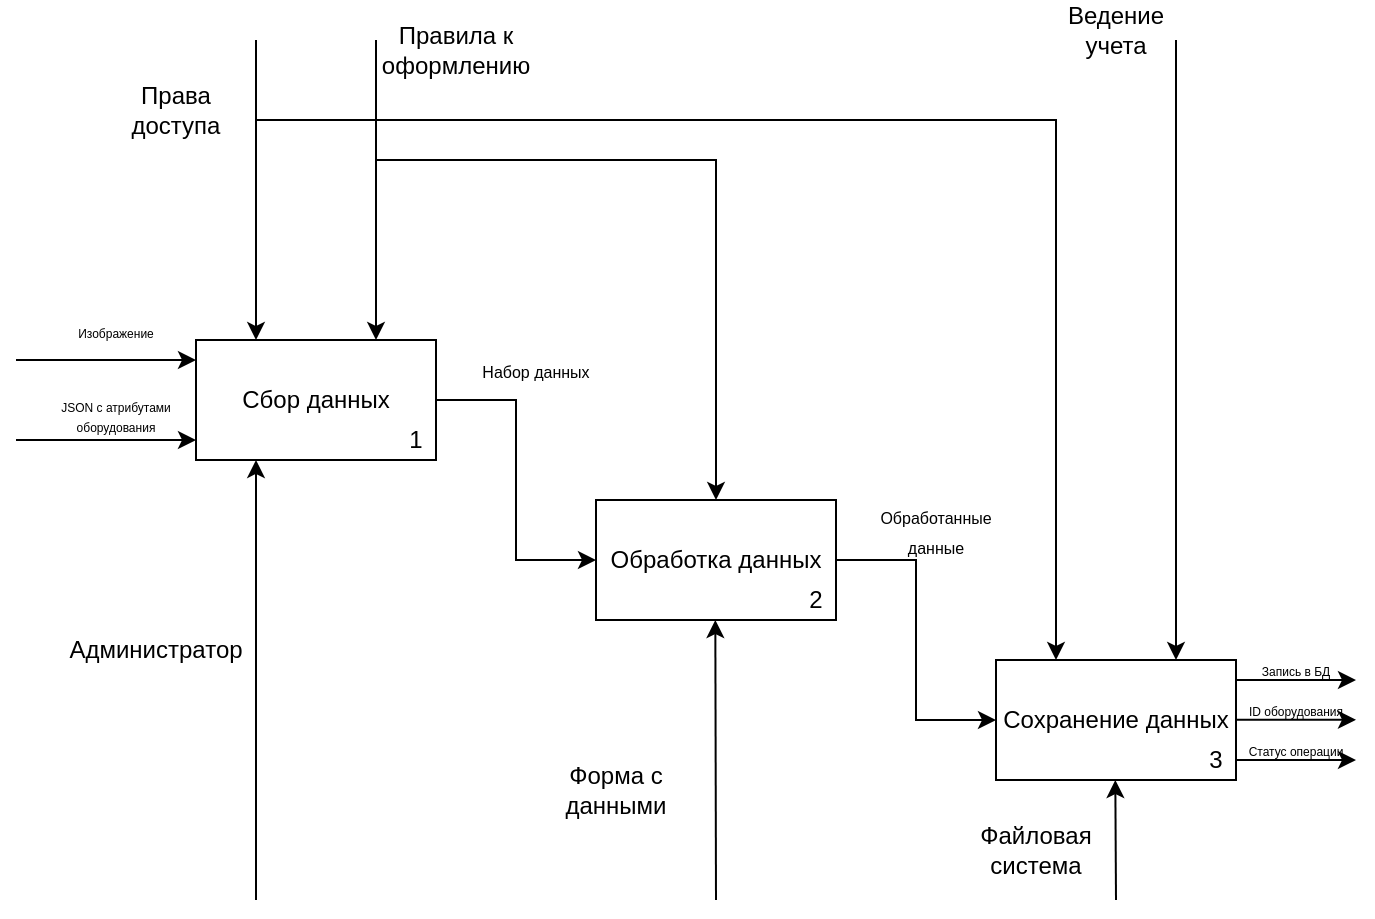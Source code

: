 <mxfile version="26.2.14">
  <diagram name="Страница — 1" id="D6S72HVGoku-IGQNAt0P">
    <mxGraphModel dx="1037" dy="589" grid="1" gridSize="10" guides="1" tooltips="1" connect="1" arrows="1" fold="1" page="1" pageScale="1" pageWidth="827" pageHeight="1169" math="0" shadow="0">
      <root>
        <mxCell id="0" />
        <mxCell id="1" parent="0" />
        <mxCell id="PhKis-h3U5D9uUf4bhLr-1" value="Сбор данных" style="rounded=0;whiteSpace=wrap;html=1;" parent="1" vertex="1">
          <mxGeometry x="240" y="200" width="120" height="60" as="geometry" />
        </mxCell>
        <mxCell id="kqxBuQOH_niwhio6lM97-1" value="" style="endArrow=classic;html=1;rounded=0;entryX=0;entryY=0.5;entryDx=0;entryDy=0;" edge="1" parent="1">
          <mxGeometry width="50" height="50" relative="1" as="geometry">
            <mxPoint x="150" y="210" as="sourcePoint" />
            <mxPoint x="240" y="210" as="targetPoint" />
          </mxGeometry>
        </mxCell>
        <mxCell id="kqxBuQOH_niwhio6lM97-3" value="" style="endArrow=classic;html=1;rounded=0;" edge="1" parent="1">
          <mxGeometry width="50" height="50" relative="1" as="geometry">
            <mxPoint x="270" y="480" as="sourcePoint" />
            <mxPoint x="270" y="260" as="targetPoint" />
          </mxGeometry>
        </mxCell>
        <mxCell id="kqxBuQOH_niwhio6lM97-4" value="Администратор" style="text;html=1;align=center;verticalAlign=middle;whiteSpace=wrap;rounded=0;" vertex="1" parent="1">
          <mxGeometry x="190" y="340" width="60" height="30" as="geometry" />
        </mxCell>
        <mxCell id="kqxBuQOH_niwhio6lM97-5" value="Обработка данных" style="rounded=0;whiteSpace=wrap;html=1;" vertex="1" parent="1">
          <mxGeometry x="440" y="280" width="120" height="60" as="geometry" />
        </mxCell>
        <mxCell id="kqxBuQOH_niwhio6lM97-6" value="Сохранение данных" style="rounded=0;whiteSpace=wrap;html=1;" vertex="1" parent="1">
          <mxGeometry x="640" y="360" width="120" height="60" as="geometry" />
        </mxCell>
        <mxCell id="kqxBuQOH_niwhio6lM97-7" value="" style="endArrow=classic;html=1;rounded=0;entryX=0;entryY=0.5;entryDx=0;entryDy=0;" edge="1" parent="1" target="kqxBuQOH_niwhio6lM97-5">
          <mxGeometry width="50" height="50" relative="1" as="geometry">
            <mxPoint x="360" y="230" as="sourcePoint" />
            <mxPoint x="450" y="230" as="targetPoint" />
            <Array as="points">
              <mxPoint x="400" y="230" />
              <mxPoint x="400" y="310" />
            </Array>
          </mxGeometry>
        </mxCell>
        <mxCell id="kqxBuQOH_niwhio6lM97-8" value="" style="endArrow=classic;html=1;rounded=0;entryX=0;entryY=0.5;entryDx=0;entryDy=0;" edge="1" parent="1">
          <mxGeometry width="50" height="50" relative="1" as="geometry">
            <mxPoint x="560" y="310" as="sourcePoint" />
            <mxPoint x="640" y="390" as="targetPoint" />
            <Array as="points">
              <mxPoint x="600" y="310" />
              <mxPoint x="600" y="390" />
            </Array>
          </mxGeometry>
        </mxCell>
        <mxCell id="kqxBuQOH_niwhio6lM97-9" value="" style="endArrow=classic;html=1;rounded=0;" edge="1" parent="1">
          <mxGeometry width="50" height="50" relative="1" as="geometry">
            <mxPoint x="760" y="370.0" as="sourcePoint" />
            <mxPoint x="820" y="370.0" as="targetPoint" />
          </mxGeometry>
        </mxCell>
        <mxCell id="kqxBuQOH_niwhio6lM97-10" value="" style="endArrow=classic;html=1;rounded=0;" edge="1" parent="1">
          <mxGeometry width="50" height="50" relative="1" as="geometry">
            <mxPoint x="760" y="389.88" as="sourcePoint" />
            <mxPoint x="820" y="389.88" as="targetPoint" />
          </mxGeometry>
        </mxCell>
        <mxCell id="kqxBuQOH_niwhio6lM97-11" value="&lt;h6&gt;&lt;font style=&quot;font-size: 6px; font-weight: normal;&quot;&gt;Запись в БД&lt;/font&gt;&lt;/h6&gt;" style="text;html=1;align=center;verticalAlign=middle;whiteSpace=wrap;rounded=0;" vertex="1" parent="1">
          <mxGeometry x="760" y="360.0" width="60" height="10" as="geometry" />
        </mxCell>
        <mxCell id="kqxBuQOH_niwhio6lM97-12" value="&lt;h6&gt;&lt;span style=&quot;font-size: 6px; font-weight: 400;&quot;&gt;ID оборудования&lt;/span&gt;&lt;/h6&gt;" style="text;html=1;align=center;verticalAlign=middle;whiteSpace=wrap;rounded=0;" vertex="1" parent="1">
          <mxGeometry x="760" y="380.0" width="60" height="10" as="geometry" />
        </mxCell>
        <mxCell id="kqxBuQOH_niwhio6lM97-13" value="" style="endArrow=classic;html=1;rounded=0;" edge="1" parent="1">
          <mxGeometry width="50" height="50" relative="1" as="geometry">
            <mxPoint x="760" y="410.0" as="sourcePoint" />
            <mxPoint x="820" y="410.0" as="targetPoint" />
          </mxGeometry>
        </mxCell>
        <mxCell id="kqxBuQOH_niwhio6lM97-14" value="&lt;h6&gt;&lt;span style=&quot;font-size: 6px; font-weight: 400;&quot;&gt;Статус операции&lt;/span&gt;&lt;/h6&gt;" style="text;html=1;align=center;verticalAlign=middle;whiteSpace=wrap;rounded=0;" vertex="1" parent="1">
          <mxGeometry x="760" y="400" width="60" height="10" as="geometry" />
        </mxCell>
        <mxCell id="kqxBuQOH_niwhio6lM97-15" value="&lt;h6&gt;&lt;font style=&quot;font-size: 6px; font-weight: normal;&quot;&gt;JSON с атрибутами оборудования&lt;/font&gt;&lt;/h6&gt;" style="text;html=1;align=center;verticalAlign=middle;whiteSpace=wrap;rounded=0;" vertex="1" parent="1">
          <mxGeometry x="170" y="230" width="60" height="15" as="geometry" />
        </mxCell>
        <mxCell id="kqxBuQOH_niwhio6lM97-16" value="&lt;font style=&quot;font-size: 6px;&quot;&gt;Изображение&lt;/font&gt;" style="text;html=1;align=center;verticalAlign=middle;whiteSpace=wrap;rounded=0;" vertex="1" parent="1">
          <mxGeometry x="170" y="190" width="60" height="10" as="geometry" />
        </mxCell>
        <mxCell id="kqxBuQOH_niwhio6lM97-17" value="" style="endArrow=classic;html=1;rounded=0;entryX=0;entryY=0.5;entryDx=0;entryDy=0;" edge="1" parent="1">
          <mxGeometry width="50" height="50" relative="1" as="geometry">
            <mxPoint x="150" y="250" as="sourcePoint" />
            <mxPoint x="240" y="250" as="targetPoint" />
          </mxGeometry>
        </mxCell>
        <mxCell id="kqxBuQOH_niwhio6lM97-19" value="1" style="text;html=1;align=center;verticalAlign=middle;whiteSpace=wrap;rounded=0;" vertex="1" parent="1">
          <mxGeometry x="340" y="240" width="20" height="20" as="geometry" />
        </mxCell>
        <mxCell id="kqxBuQOH_niwhio6lM97-20" value="2" style="text;html=1;align=center;verticalAlign=middle;whiteSpace=wrap;rounded=0;" vertex="1" parent="1">
          <mxGeometry x="540" y="320" width="20" height="20" as="geometry" />
        </mxCell>
        <mxCell id="kqxBuQOH_niwhio6lM97-21" value="3" style="text;html=1;align=center;verticalAlign=middle;whiteSpace=wrap;rounded=0;" vertex="1" parent="1">
          <mxGeometry x="740" y="400" width="20" height="20" as="geometry" />
        </mxCell>
        <mxCell id="kqxBuQOH_niwhio6lM97-22" value="" style="endArrow=classic;html=1;rounded=0;" edge="1" parent="1">
          <mxGeometry width="50" height="50" relative="1" as="geometry">
            <mxPoint x="270" y="50" as="sourcePoint" />
            <mxPoint x="270" y="200" as="targetPoint" />
          </mxGeometry>
        </mxCell>
        <mxCell id="kqxBuQOH_niwhio6lM97-23" value="Права доступа" style="text;html=1;align=center;verticalAlign=middle;whiteSpace=wrap;rounded=0;" vertex="1" parent="1">
          <mxGeometry x="200" y="70" width="60" height="30" as="geometry" />
        </mxCell>
        <mxCell id="kqxBuQOH_niwhio6lM97-24" value="" style="endArrow=classic;html=1;rounded=0;entryX=0.25;entryY=0;entryDx=0;entryDy=0;" edge="1" parent="1" target="kqxBuQOH_niwhio6lM97-6">
          <mxGeometry width="50" height="50" relative="1" as="geometry">
            <mxPoint x="270" y="90" as="sourcePoint" />
            <mxPoint x="390" y="90" as="targetPoint" />
            <Array as="points">
              <mxPoint x="670" y="90" />
            </Array>
          </mxGeometry>
        </mxCell>
        <mxCell id="kqxBuQOH_niwhio6lM97-25" value="" style="endArrow=classic;html=1;rounded=0;" edge="1" parent="1">
          <mxGeometry width="50" height="50" relative="1" as="geometry">
            <mxPoint x="330" y="50" as="sourcePoint" />
            <mxPoint x="330" y="200" as="targetPoint" />
          </mxGeometry>
        </mxCell>
        <mxCell id="kqxBuQOH_niwhio6lM97-26" value="Правила к оформлению" style="text;html=1;align=center;verticalAlign=middle;whiteSpace=wrap;rounded=0;" vertex="1" parent="1">
          <mxGeometry x="340" y="40" width="60" height="30" as="geometry" />
        </mxCell>
        <mxCell id="kqxBuQOH_niwhio6lM97-27" value="" style="endArrow=classic;html=1;rounded=0;entryX=0.5;entryY=0;entryDx=0;entryDy=0;" edge="1" parent="1" target="kqxBuQOH_niwhio6lM97-5">
          <mxGeometry width="50" height="50" relative="1" as="geometry">
            <mxPoint x="330" y="110" as="sourcePoint" />
            <mxPoint x="680" y="370" as="targetPoint" />
            <Array as="points">
              <mxPoint x="500" y="110" />
            </Array>
          </mxGeometry>
        </mxCell>
        <mxCell id="kqxBuQOH_niwhio6lM97-28" value="" style="endArrow=classic;html=1;rounded=0;" edge="1" parent="1">
          <mxGeometry width="50" height="50" relative="1" as="geometry">
            <mxPoint x="500" y="480" as="sourcePoint" />
            <mxPoint x="499.66" y="340" as="targetPoint" />
          </mxGeometry>
        </mxCell>
        <mxCell id="kqxBuQOH_niwhio6lM97-29" value="Форма с данными" style="text;html=1;align=center;verticalAlign=middle;whiteSpace=wrap;rounded=0;" vertex="1" parent="1">
          <mxGeometry x="420" y="410" width="60" height="30" as="geometry" />
        </mxCell>
        <mxCell id="kqxBuQOH_niwhio6lM97-30" value="&lt;font style=&quot;font-size: 8px;&quot;&gt;Набор данных&lt;/font&gt;" style="text;html=1;align=center;verticalAlign=middle;whiteSpace=wrap;rounded=0;" vertex="1" parent="1">
          <mxGeometry x="380" y="210" width="60" height="10" as="geometry" />
        </mxCell>
        <mxCell id="kqxBuQOH_niwhio6lM97-32" value="&lt;font style=&quot;font-size: 8px;&quot;&gt;Обработанные данные&lt;/font&gt;" style="text;html=1;align=center;verticalAlign=middle;whiteSpace=wrap;rounded=0;" vertex="1" parent="1">
          <mxGeometry x="580" y="290" width="60" height="10" as="geometry" />
        </mxCell>
        <mxCell id="kqxBuQOH_niwhio6lM97-34" value="" style="endArrow=classic;html=1;rounded=0;" edge="1" parent="1">
          <mxGeometry width="50" height="50" relative="1" as="geometry">
            <mxPoint x="700" y="480" as="sourcePoint" />
            <mxPoint x="699.66" y="420" as="targetPoint" />
          </mxGeometry>
        </mxCell>
        <mxCell id="kqxBuQOH_niwhio6lM97-35" value="Файловая система" style="text;html=1;align=center;verticalAlign=middle;whiteSpace=wrap;rounded=0;" vertex="1" parent="1">
          <mxGeometry x="630" y="440" width="60" height="30" as="geometry" />
        </mxCell>
        <mxCell id="kqxBuQOH_niwhio6lM97-36" value="" style="endArrow=classic;html=1;rounded=0;entryX=0.75;entryY=0;entryDx=0;entryDy=0;" edge="1" parent="1" target="kqxBuQOH_niwhio6lM97-6">
          <mxGeometry width="50" height="50" relative="1" as="geometry">
            <mxPoint x="730" y="50" as="sourcePoint" />
            <mxPoint x="759.31" y="100" as="targetPoint" />
          </mxGeometry>
        </mxCell>
        <mxCell id="kqxBuQOH_niwhio6lM97-37" value="Ведение учета" style="text;html=1;align=center;verticalAlign=middle;whiteSpace=wrap;rounded=0;" vertex="1" parent="1">
          <mxGeometry x="670" y="30" width="60" height="30" as="geometry" />
        </mxCell>
      </root>
    </mxGraphModel>
  </diagram>
</mxfile>
